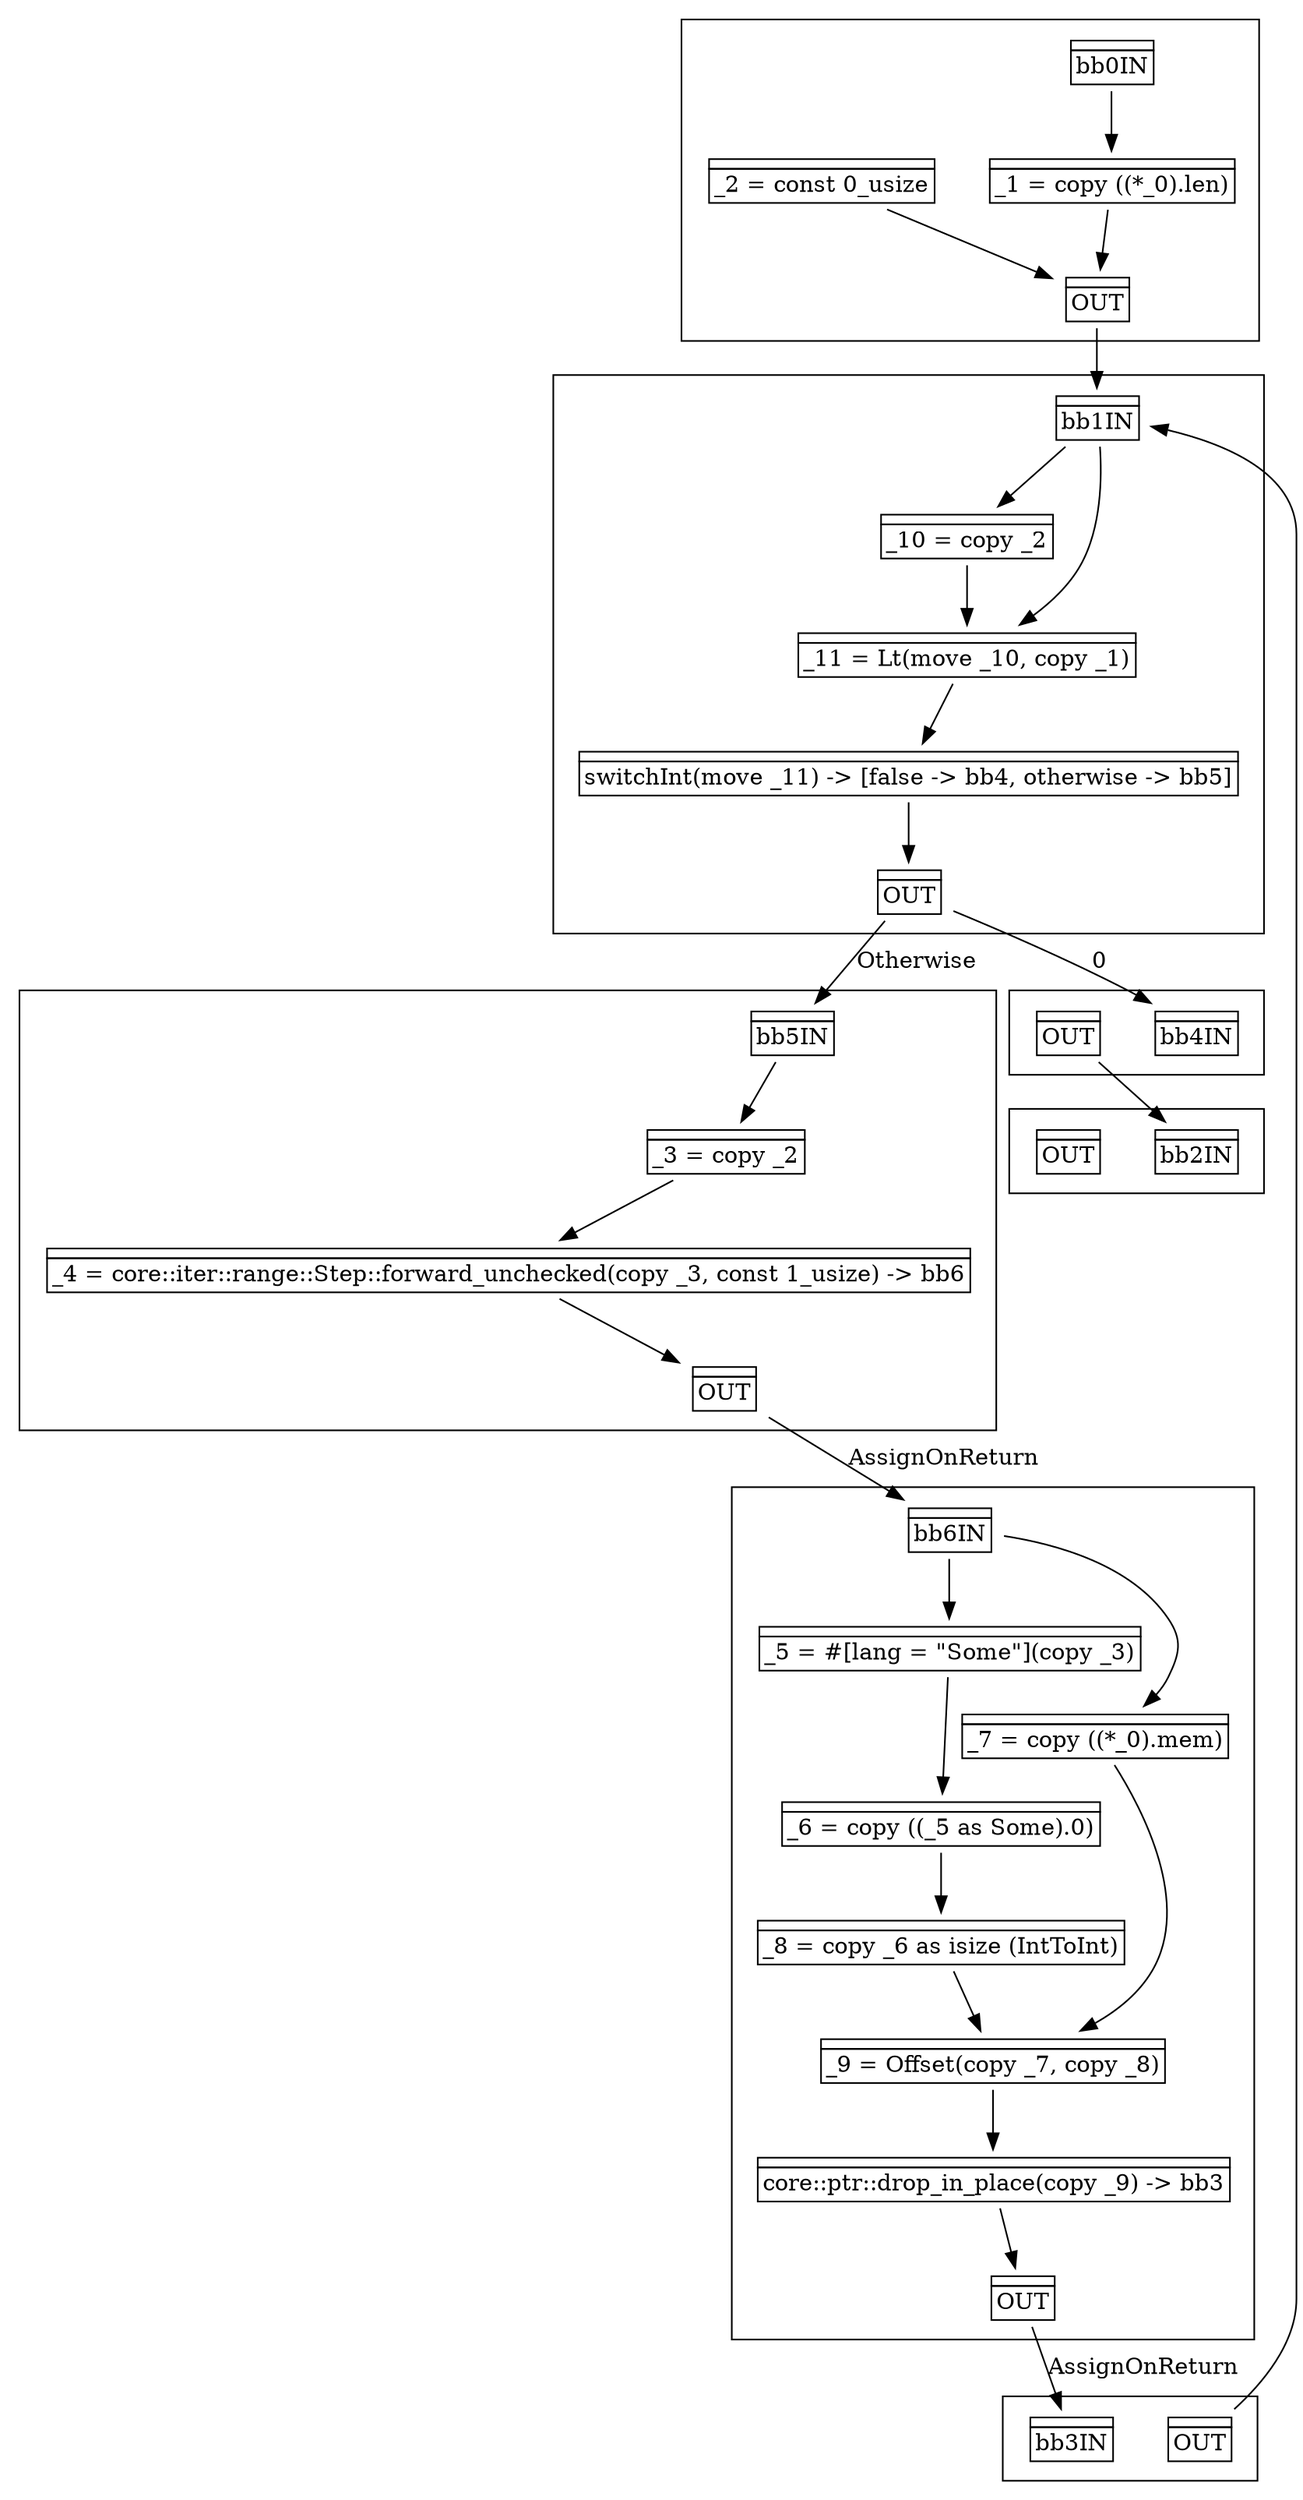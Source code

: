 digraph name {
subgraph cluster_bb0 {
    bb0IN [shape="none", label=<<table border="0" cellborder="1" cellspacing="0"><tr><td  align="center" colspan="1"></td></tr><tr><td align="left">bb0IN</td></tr></table>>];
    bb0stmt0 [shape="none", label=<<table border="0" cellborder="1" cellspacing="0"><tr><td  align="center" colspan="1"></td></tr><tr><td align="left">_1 = copy ((*_0).len)</td></tr></table>>];
    bb0stmt1 [shape="none", label=<<table border="0" cellborder="1" cellspacing="0"><tr><td  align="center" colspan="1"></td></tr><tr><td align="left">_2 = const 0_usize</td></tr></table>>];
    bb0OUT [shape="none", label=<<table border="0" cellborder="1" cellspacing="0"><tr><td  align="center" colspan="1"></td></tr><tr><td align="left">OUT</td></tr></table>>];
    bb0IN -> bb0stmt0 [label=""];
    bb0stmt0 -> bb0OUT [label=""];
    bb0stmt1 -> bb0OUT [label=""];
}
subgraph cluster_bb1 {
    bb1IN [shape="none", label=<<table border="0" cellborder="1" cellspacing="0"><tr><td  align="center" colspan="1"></td></tr><tr><td align="left">bb1IN</td></tr></table>>];
    bb1stmt0 [shape="none", label=<<table border="0" cellborder="1" cellspacing="0"><tr><td  align="center" colspan="1"></td></tr><tr><td align="left">_10 = copy _2</td></tr></table>>];
    bb1stmt1 [shape="none", label=<<table border="0" cellborder="1" cellspacing="0"><tr><td  align="center" colspan="1"></td></tr><tr><td align="left">_11 = Lt(move _10, copy _1)</td></tr></table>>];
    bb1stmt2 [shape="none", label=<<table border="0" cellborder="1" cellspacing="0"><tr><td  align="center" colspan="1"></td></tr><tr><td align="left">switchInt(move _11) -&gt; [false -&gt; bb4, otherwise -&gt; bb5]</td></tr></table>>];
    bb1OUT [shape="none", label=<<table border="0" cellborder="1" cellspacing="0"><tr><td  align="center" colspan="1"></td></tr><tr><td align="left">OUT</td></tr></table>>];
    bb1IN -> bb1stmt0 [label=""];
    bb1IN -> bb1stmt1 [label=""];
    bb1stmt0 -> bb1stmt1 [label=""];
    bb1stmt1 -> bb1stmt2 [label=""];
    bb1stmt2 -> bb1OUT [label=""];
}
subgraph cluster_bb2 {
    bb2IN [shape="none", label=<<table border="0" cellborder="1" cellspacing="0"><tr><td  align="center" colspan="1"></td></tr><tr><td align="left">bb2IN</td></tr></table>>];
    bb2OUT [shape="none", label=<<table border="0" cellborder="1" cellspacing="0"><tr><td  align="center" colspan="1"></td></tr><tr><td align="left">OUT</td></tr></table>>];
}
subgraph cluster_bb3 {
    bb3IN [shape="none", label=<<table border="0" cellborder="1" cellspacing="0"><tr><td  align="center" colspan="1"></td></tr><tr><td align="left">bb3IN</td></tr></table>>];
    bb3OUT [shape="none", label=<<table border="0" cellborder="1" cellspacing="0"><tr><td  align="center" colspan="1"></td></tr><tr><td align="left">OUT</td></tr></table>>];
}
subgraph cluster_bb4 {
    bb4IN [shape="none", label=<<table border="0" cellborder="1" cellspacing="0"><tr><td  align="center" colspan="1"></td></tr><tr><td align="left">bb4IN</td></tr></table>>];
    bb4OUT [shape="none", label=<<table border="0" cellborder="1" cellspacing="0"><tr><td  align="center" colspan="1"></td></tr><tr><td align="left">OUT</td></tr></table>>];
}
subgraph cluster_bb5 {
    bb5IN [shape="none", label=<<table border="0" cellborder="1" cellspacing="0"><tr><td  align="center" colspan="1"></td></tr><tr><td align="left">bb5IN</td></tr></table>>];
    bb5stmt0 [shape="none", label=<<table border="0" cellborder="1" cellspacing="0"><tr><td  align="center" colspan="1"></td></tr><tr><td align="left">_3 = copy _2</td></tr></table>>];
    bb5stmt1 [shape="none", label=<<table border="0" cellborder="1" cellspacing="0"><tr><td  align="center" colspan="1"></td></tr><tr><td align="left">_4 = core::iter::range::Step::forward_unchecked(copy _3, const 1_usize) -&gt; bb6</td></tr></table>>];
    bb5OUT [shape="none", label=<<table border="0" cellborder="1" cellspacing="0"><tr><td  align="center" colspan="1"></td></tr><tr><td align="left">OUT</td></tr></table>>];
    bb5IN -> bb5stmt0 [label=""];
    bb5stmt0 -> bb5stmt1 [label=""];
    bb5stmt1 -> bb5OUT [label=""];
}
subgraph cluster_bb6 {
    bb6IN [shape="none", label=<<table border="0" cellborder="1" cellspacing="0"><tr><td  align="center" colspan="1"></td></tr><tr><td align="left">bb6IN</td></tr></table>>];
    bb6stmt0 [shape="none", label=<<table border="0" cellborder="1" cellspacing="0"><tr><td  align="center" colspan="1"></td></tr><tr><td align="left">_5 = #[lang = &quot;Some&quot;](copy _3)</td></tr></table>>];
    bb6stmt1 [shape="none", label=<<table border="0" cellborder="1" cellspacing="0"><tr><td  align="center" colspan="1"></td></tr><tr><td align="left">_6 = copy ((_5 as Some).0)</td></tr></table>>];
    bb6stmt2 [shape="none", label=<<table border="0" cellborder="1" cellspacing="0"><tr><td  align="center" colspan="1"></td></tr><tr><td align="left">_7 = copy ((*_0).mem)</td></tr></table>>];
    bb6stmt3 [shape="none", label=<<table border="0" cellborder="1" cellspacing="0"><tr><td  align="center" colspan="1"></td></tr><tr><td align="left">_8 = copy _6 as isize (IntToInt)</td></tr></table>>];
    bb6stmt4 [shape="none", label=<<table border="0" cellborder="1" cellspacing="0"><tr><td  align="center" colspan="1"></td></tr><tr><td align="left">_9 = Offset(copy _7, copy _8)</td></tr></table>>];
    bb6stmt5 [shape="none", label=<<table border="0" cellborder="1" cellspacing="0"><tr><td  align="center" colspan="1"></td></tr><tr><td align="left">core::ptr::drop_in_place(copy _9) -&gt; bb3</td></tr></table>>];
    bb6OUT [shape="none", label=<<table border="0" cellborder="1" cellspacing="0"><tr><td  align="center" colspan="1"></td></tr><tr><td align="left">OUT</td></tr></table>>];
    bb6IN -> bb6stmt0 [label=""];
    bb6IN -> bb6stmt2 [label=""];
    bb6stmt0 -> bb6stmt1 [label=""];
    bb6stmt1 -> bb6stmt3 [label=""];
    bb6stmt2 -> bb6stmt4 [label=""];
    bb6stmt3 -> bb6stmt4 [label=""];
    bb6stmt4 -> bb6stmt5 [label=""];
    bb6stmt5 -> bb6OUT [label=""];
}

    bb0OUT -> bb1IN [label=""]
    bb1OUT -> bb4IN [label="0"]
    bb1OUT -> bb5IN [label="Otherwise"]
    bb3OUT -> bb1IN [label=""]
    bb4OUT -> bb2IN [label=""]
    bb5OUT -> bb6IN [label="AssignOnReturn"]
    bb6OUT -> bb3IN [label="AssignOnReturn"]
}